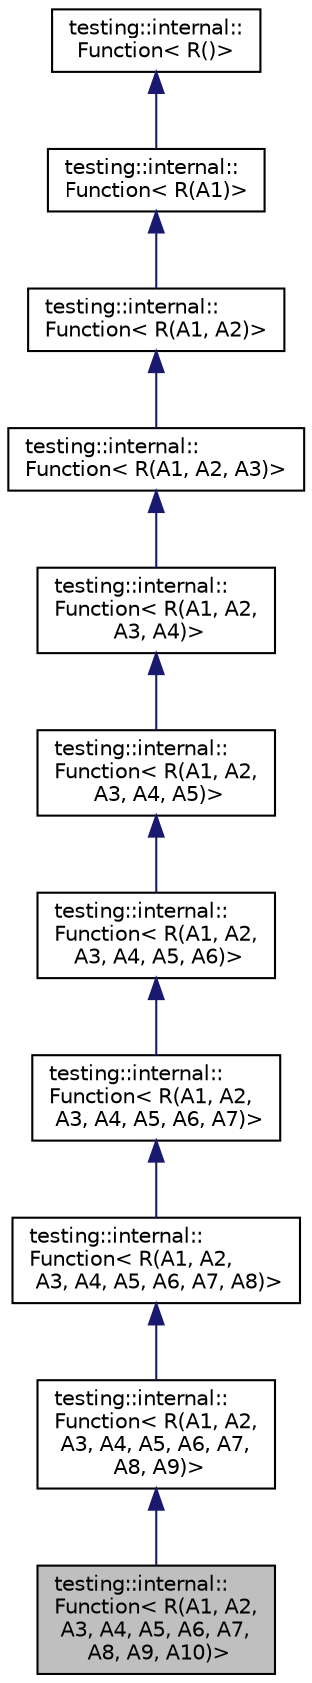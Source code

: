 digraph "testing::internal::Function&lt; R(A1, A2, A3, A4, A5, A6, A7, A8, A9, A10)&gt;"
{
  edge [fontname="Helvetica",fontsize="10",labelfontname="Helvetica",labelfontsize="10"];
  node [fontname="Helvetica",fontsize="10",shape=record];
  Node0 [label="testing::internal::\lFunction\< R(A1, A2,\l A3, A4, A5, A6, A7,\l A8, A9, A10)\>",height=0.2,width=0.4,color="black", fillcolor="grey75", style="filled", fontcolor="black"];
  Node1 -> Node0 [dir="back",color="midnightblue",fontsize="10",style="solid",fontname="Helvetica"];
  Node1 [label="testing::internal::\lFunction\< R(A1, A2,\l A3, A4, A5, A6, A7,\l A8, A9)\>",height=0.2,width=0.4,color="black", fillcolor="white", style="filled",URL="$structtesting_1_1internal_1_1Function_3_01R_07A1_00_01A2_00_01A3_00_01A4_00_01A5_00_01A6_00_01A7_00_01A8_00_01A9_08_4.html"];
  Node2 -> Node1 [dir="back",color="midnightblue",fontsize="10",style="solid",fontname="Helvetica"];
  Node2 [label="testing::internal::\lFunction\< R(A1, A2,\l A3, A4, A5, A6, A7, A8)\>",height=0.2,width=0.4,color="black", fillcolor="white", style="filled",URL="$structtesting_1_1internal_1_1Function_3_01R_07A1_00_01A2_00_01A3_00_01A4_00_01A5_00_01A6_00_01A7_00_01A8_08_4.html"];
  Node3 -> Node2 [dir="back",color="midnightblue",fontsize="10",style="solid",fontname="Helvetica"];
  Node3 [label="testing::internal::\lFunction\< R(A1, A2,\l A3, A4, A5, A6, A7)\>",height=0.2,width=0.4,color="black", fillcolor="white", style="filled",URL="$structtesting_1_1internal_1_1Function_3_01R_07A1_00_01A2_00_01A3_00_01A4_00_01A5_00_01A6_00_01A7_08_4.html"];
  Node4 -> Node3 [dir="back",color="midnightblue",fontsize="10",style="solid",fontname="Helvetica"];
  Node4 [label="testing::internal::\lFunction\< R(A1, A2,\l A3, A4, A5, A6)\>",height=0.2,width=0.4,color="black", fillcolor="white", style="filled",URL="$structtesting_1_1internal_1_1Function_3_01R_07A1_00_01A2_00_01A3_00_01A4_00_01A5_00_01A6_08_4.html"];
  Node5 -> Node4 [dir="back",color="midnightblue",fontsize="10",style="solid",fontname="Helvetica"];
  Node5 [label="testing::internal::\lFunction\< R(A1, A2,\l A3, A4, A5)\>",height=0.2,width=0.4,color="black", fillcolor="white", style="filled",URL="$structtesting_1_1internal_1_1Function_3_01R_07A1_00_01A2_00_01A3_00_01A4_00_01A5_08_4.html"];
  Node6 -> Node5 [dir="back",color="midnightblue",fontsize="10",style="solid",fontname="Helvetica"];
  Node6 [label="testing::internal::\lFunction\< R(A1, A2,\l A3, A4)\>",height=0.2,width=0.4,color="black", fillcolor="white", style="filled",URL="$structtesting_1_1internal_1_1Function_3_01R_07A1_00_01A2_00_01A3_00_01A4_08_4.html"];
  Node7 -> Node6 [dir="back",color="midnightblue",fontsize="10",style="solid",fontname="Helvetica"];
  Node7 [label="testing::internal::\lFunction\< R(A1, A2, A3)\>",height=0.2,width=0.4,color="black", fillcolor="white", style="filled",URL="$structtesting_1_1internal_1_1Function_3_01R_07A1_00_01A2_00_01A3_08_4.html"];
  Node8 -> Node7 [dir="back",color="midnightblue",fontsize="10",style="solid",fontname="Helvetica"];
  Node8 [label="testing::internal::\lFunction\< R(A1, A2)\>",height=0.2,width=0.4,color="black", fillcolor="white", style="filled",URL="$structtesting_1_1internal_1_1Function_3_01R_07A1_00_01A2_08_4.html"];
  Node9 -> Node8 [dir="back",color="midnightblue",fontsize="10",style="solid",fontname="Helvetica"];
  Node9 [label="testing::internal::\lFunction\< R(A1)\>",height=0.2,width=0.4,color="black", fillcolor="white", style="filled",URL="$structtesting_1_1internal_1_1Function_3_01R_07A1_08_4.html"];
  Node10 -> Node9 [dir="back",color="midnightblue",fontsize="10",style="solid",fontname="Helvetica"];
  Node10 [label="testing::internal::\lFunction\< R()\>",height=0.2,width=0.4,color="black", fillcolor="white", style="filled",URL="$structtesting_1_1internal_1_1Function_3_01R_07_08_4.html"];
}
